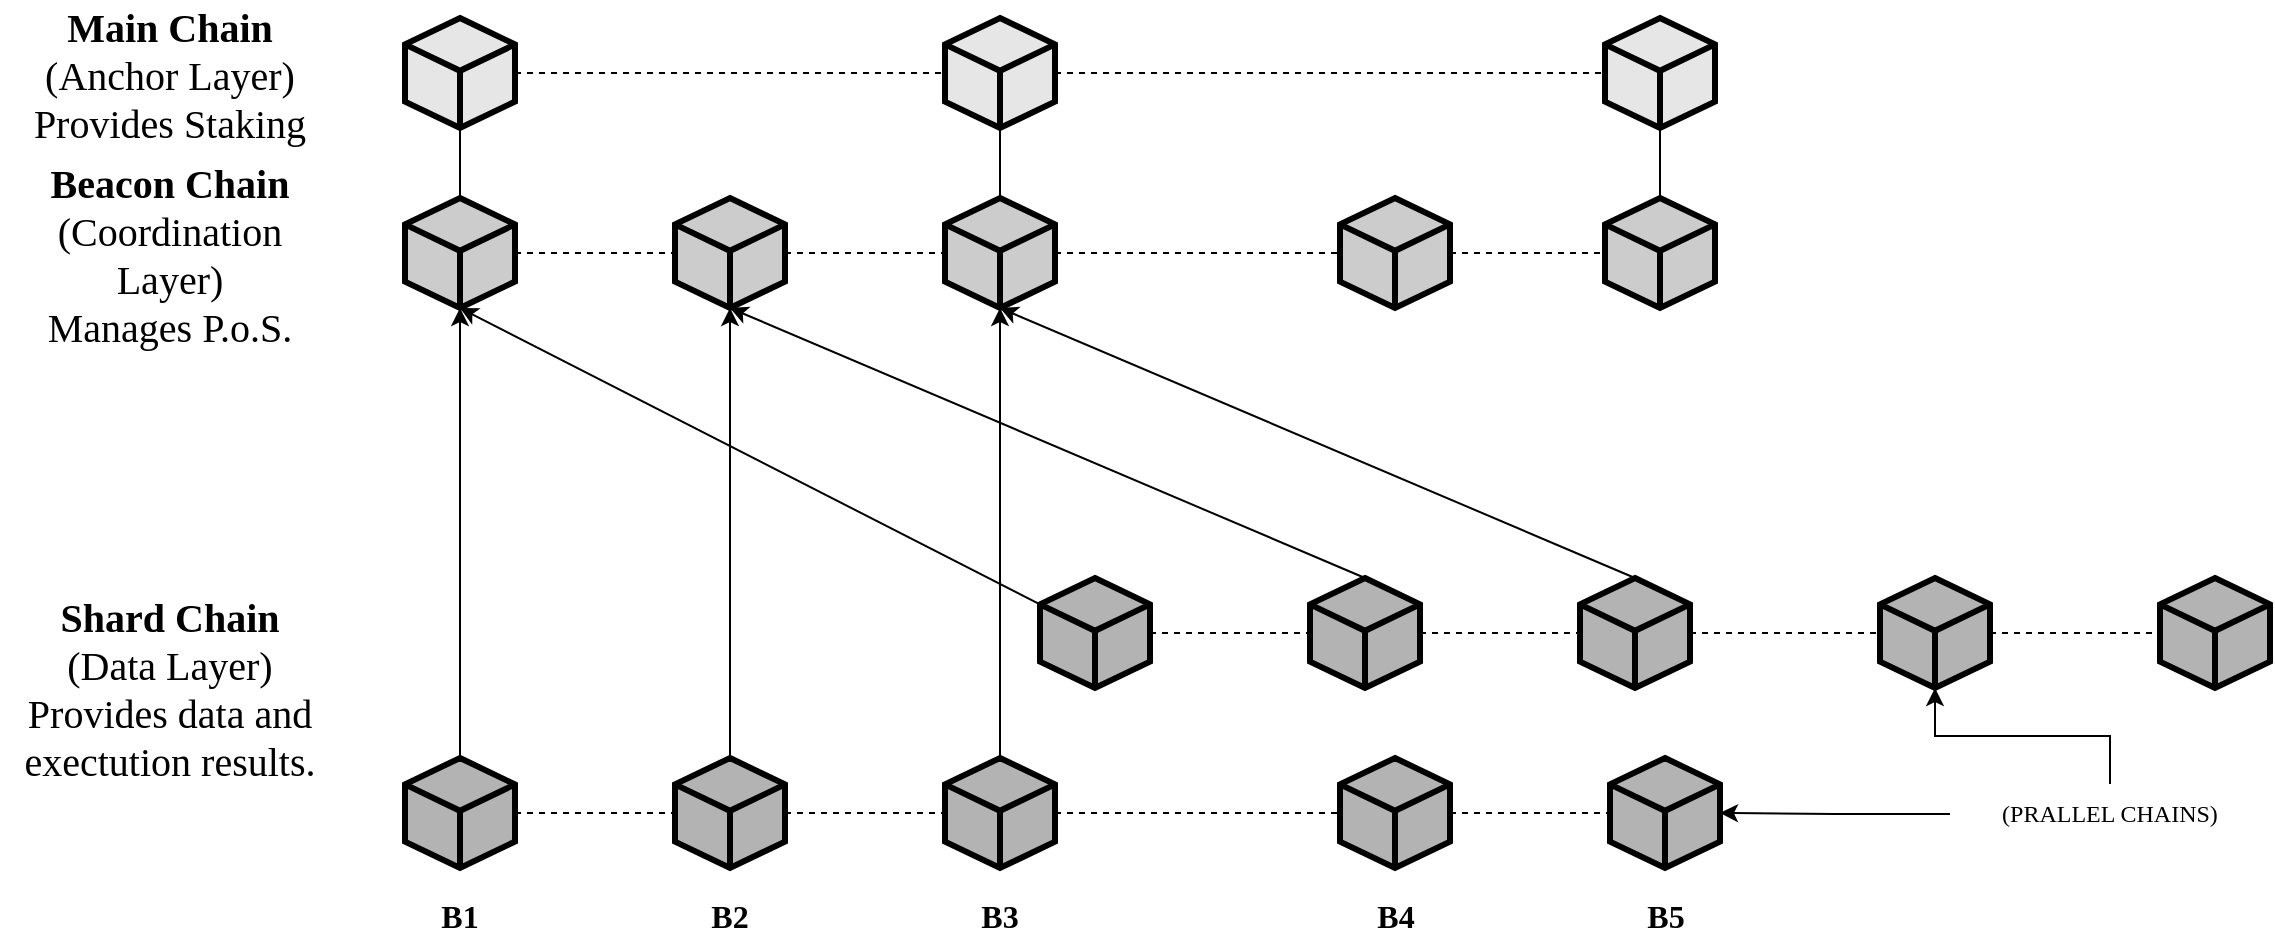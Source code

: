 <mxfile version="21.2.8" type="device">
  <diagram name="Page-1" id="-dUYoOO4NXre88vLP4Y2">
    <mxGraphModel dx="1434" dy="836" grid="1" gridSize="10" guides="1" tooltips="1" connect="1" arrows="1" fold="1" page="1" pageScale="1" pageWidth="1169" pageHeight="827" math="0" shadow="0">
      <root>
        <mxCell id="0" />
        <mxCell id="1" parent="0" />
        <mxCell id="l_8KNleyk6_zVpNmDcvK-4" value="" style="html=1;shape=mxgraph.basic.isocube;isoAngle=15;strokeColor=#000000;strokeWidth=3;fontSize=12;fillColor=#CCCCCC;labelBackgroundColor=default;container=0;" vertex="1" parent="1">
          <mxGeometry x="680" y="150" width="55" height="55" as="geometry" />
        </mxCell>
        <mxCell id="l_8KNleyk6_zVpNmDcvK-57" style="edgeStyle=orthogonalEdgeStyle;rounded=0;orthogonalLoop=1;jettySize=auto;html=1;exitX=0.5;exitY=0;exitDx=0;exitDy=0;exitPerimeter=0;endArrow=none;endFill=0;" edge="1" parent="1" source="l_8KNleyk6_zVpNmDcvK-6" target="l_8KNleyk6_zVpNmDcvK-39">
          <mxGeometry relative="1" as="geometry" />
        </mxCell>
        <mxCell id="l_8KNleyk6_zVpNmDcvK-6" value="" style="html=1;shape=mxgraph.basic.isocube;isoAngle=15;strokeColor=#000000;strokeWidth=3;fontSize=12;fillColor=#CCCCCC;labelBackgroundColor=default;container=0;" vertex="1" parent="1">
          <mxGeometry x="812.5" y="150" width="55" height="55" as="geometry" />
        </mxCell>
        <mxCell id="l_8KNleyk6_zVpNmDcvK-11" style="edgeStyle=orthogonalEdgeStyle;rounded=0;orthogonalLoop=1;jettySize=auto;html=1;dashed=1;endArrow=none;endFill=0;" edge="1" parent="1" source="l_8KNleyk6_zVpNmDcvK-17" target="l_8KNleyk6_zVpNmDcvK-4">
          <mxGeometry relative="1" as="geometry">
            <mxPoint x="385" y="177.5" as="sourcePoint" />
            <mxPoint x="435" y="480" as="targetPoint" />
          </mxGeometry>
        </mxCell>
        <mxCell id="l_8KNleyk6_zVpNmDcvK-12" style="edgeStyle=orthogonalEdgeStyle;rounded=0;orthogonalLoop=1;jettySize=auto;html=1;dashed=1;endArrow=none;endFill=0;" edge="1" parent="1" source="l_8KNleyk6_zVpNmDcvK-15" target="l_8KNleyk6_zVpNmDcvK-17">
          <mxGeometry relative="1" as="geometry">
            <mxPoint x="255.5" y="177.5" as="sourcePoint" />
            <mxPoint x="472.5" y="177.5" as="targetPoint" />
          </mxGeometry>
        </mxCell>
        <mxCell id="l_8KNleyk6_zVpNmDcvK-14" style="edgeStyle=orthogonalEdgeStyle;rounded=0;orthogonalLoop=1;jettySize=auto;html=1;dashed=1;endArrow=none;endFill=0;" edge="1" parent="1" source="l_8KNleyk6_zVpNmDcvK-4" target="l_8KNleyk6_zVpNmDcvK-6">
          <mxGeometry relative="1" as="geometry">
            <mxPoint x="747.5" y="690" as="sourcePoint" />
            <mxPoint x="882.5" y="690" as="targetPoint" />
          </mxGeometry>
        </mxCell>
        <mxCell id="l_8KNleyk6_zVpNmDcvK-15" value="" style="html=1;shape=mxgraph.basic.isocube;isoAngle=15;strokeColor=#000000;strokeWidth=3;fontSize=12;fillColor=#CCCCCC;labelBackgroundColor=default;container=0;" vertex="1" parent="1">
          <mxGeometry x="347.5" y="150" width="55" height="55" as="geometry" />
        </mxCell>
        <mxCell id="l_8KNleyk6_zVpNmDcvK-55" style="edgeStyle=orthogonalEdgeStyle;rounded=0;orthogonalLoop=1;jettySize=auto;html=1;exitX=0.5;exitY=0;exitDx=0;exitDy=0;exitPerimeter=0;endArrow=none;endFill=0;" edge="1" parent="1" source="l_8KNleyk6_zVpNmDcvK-16" target="l_8KNleyk6_zVpNmDcvK-44">
          <mxGeometry relative="1" as="geometry" />
        </mxCell>
        <mxCell id="l_8KNleyk6_zVpNmDcvK-16" value="" style="html=1;shape=mxgraph.basic.isocube;isoAngle=15;strokeColor=#000000;strokeWidth=3;fontSize=12;fillColor=#CCCCCC;labelBackgroundColor=default;container=0;" vertex="1" parent="1">
          <mxGeometry x="212.5" y="150" width="55" height="55" as="geometry" />
        </mxCell>
        <mxCell id="l_8KNleyk6_zVpNmDcvK-56" style="edgeStyle=orthogonalEdgeStyle;rounded=0;orthogonalLoop=1;jettySize=auto;html=1;exitX=0.5;exitY=0;exitDx=0;exitDy=0;exitPerimeter=0;endArrow=none;endFill=0;" edge="1" parent="1" source="l_8KNleyk6_zVpNmDcvK-17" target="l_8KNleyk6_zVpNmDcvK-45">
          <mxGeometry relative="1" as="geometry" />
        </mxCell>
        <mxCell id="l_8KNleyk6_zVpNmDcvK-17" value="" style="html=1;shape=mxgraph.basic.isocube;isoAngle=15;strokeColor=#000000;strokeWidth=3;fontSize=12;fillColor=#CCCCCC;labelBackgroundColor=default;container=0;" vertex="1" parent="1">
          <mxGeometry x="482.5" y="150" width="55" height="55" as="geometry" />
        </mxCell>
        <mxCell id="l_8KNleyk6_zVpNmDcvK-19" style="edgeStyle=orthogonalEdgeStyle;rounded=0;orthogonalLoop=1;jettySize=auto;html=1;dashed=1;endArrow=none;endFill=0;" edge="1" parent="1" source="l_8KNleyk6_zVpNmDcvK-16" target="l_8KNleyk6_zVpNmDcvK-15">
          <mxGeometry relative="1" as="geometry">
            <mxPoint x="527.5" y="188" as="sourcePoint" />
            <mxPoint x="596.5" y="188" as="targetPoint" />
          </mxGeometry>
        </mxCell>
        <mxCell id="l_8KNleyk6_zVpNmDcvK-20" value="" style="html=1;shape=mxgraph.basic.isocube;isoAngle=15;strokeColor=#000000;strokeWidth=3;fontSize=12;fillColor=#B3B3B3;labelBackgroundColor=default;container=0;" vertex="1" parent="1">
          <mxGeometry x="950" y="340" width="55" height="55" as="geometry" />
        </mxCell>
        <mxCell id="l_8KNleyk6_zVpNmDcvK-21" value="" style="html=1;shape=mxgraph.basic.isocube;isoAngle=15;strokeColor=#000000;strokeWidth=3;fontSize=12;fillColor=#B3B3B3;labelBackgroundColor=default;container=0;" vertex="1" parent="1">
          <mxGeometry x="1090" y="340" width="55" height="55" as="geometry" />
        </mxCell>
        <mxCell id="l_8KNleyk6_zVpNmDcvK-22" style="edgeStyle=orthogonalEdgeStyle;rounded=0;orthogonalLoop=1;jettySize=auto;html=1;dashed=1;endArrow=none;endFill=0;" edge="1" parent="1" source="l_8KNleyk6_zVpNmDcvK-27" target="l_8KNleyk6_zVpNmDcvK-20">
          <mxGeometry relative="1" as="geometry">
            <mxPoint x="515" y="427.5" as="sourcePoint" />
            <mxPoint x="565" y="730" as="targetPoint" />
          </mxGeometry>
        </mxCell>
        <mxCell id="l_8KNleyk6_zVpNmDcvK-23" style="edgeStyle=orthogonalEdgeStyle;rounded=0;orthogonalLoop=1;jettySize=auto;html=1;dashed=1;endArrow=none;endFill=0;" edge="1" parent="1" source="l_8KNleyk6_zVpNmDcvK-25" target="l_8KNleyk6_zVpNmDcvK-27">
          <mxGeometry relative="1" as="geometry">
            <mxPoint x="313" y="427.5" as="sourcePoint" />
            <mxPoint x="530" y="427.5" as="targetPoint" />
          </mxGeometry>
        </mxCell>
        <mxCell id="l_8KNleyk6_zVpNmDcvK-24" style="edgeStyle=orthogonalEdgeStyle;rounded=0;orthogonalLoop=1;jettySize=auto;html=1;dashed=1;endArrow=none;endFill=0;" edge="1" parent="1" source="l_8KNleyk6_zVpNmDcvK-20" target="l_8KNleyk6_zVpNmDcvK-21">
          <mxGeometry relative="1" as="geometry">
            <mxPoint x="955" y="940" as="sourcePoint" />
            <mxPoint x="1090" y="940" as="targetPoint" />
          </mxGeometry>
        </mxCell>
        <mxCell id="l_8KNleyk6_zVpNmDcvK-62" style="rounded=0;orthogonalLoop=1;jettySize=auto;html=1;exitX=0.5;exitY=0;exitDx=0;exitDy=0;exitPerimeter=0;entryX=0.5;entryY=1;entryDx=0;entryDy=0;entryPerimeter=0;" edge="1" parent="1" source="l_8KNleyk6_zVpNmDcvK-25" target="l_8KNleyk6_zVpNmDcvK-15">
          <mxGeometry relative="1" as="geometry" />
        </mxCell>
        <mxCell id="l_8KNleyk6_zVpNmDcvK-25" value="" style="html=1;shape=mxgraph.basic.isocube;isoAngle=15;strokeColor=#000000;strokeWidth=3;fontSize=12;fillColor=#B3B3B3;labelBackgroundColor=default;container=0;" vertex="1" parent="1">
          <mxGeometry x="665" y="340" width="55" height="55" as="geometry" />
        </mxCell>
        <mxCell id="l_8KNleyk6_zVpNmDcvK-61" style="rounded=0;orthogonalLoop=1;jettySize=auto;html=1;exitX=0;exitY=0;exitDx=0;exitDy=13.204;exitPerimeter=0;entryX=0.5;entryY=1;entryDx=0;entryDy=0;entryPerimeter=0;" edge="1" parent="1" source="l_8KNleyk6_zVpNmDcvK-26" target="l_8KNleyk6_zVpNmDcvK-16">
          <mxGeometry relative="1" as="geometry" />
        </mxCell>
        <mxCell id="l_8KNleyk6_zVpNmDcvK-26" value="" style="html=1;shape=mxgraph.basic.isocube;isoAngle=15;strokeColor=#000000;strokeWidth=3;fontSize=12;fillColor=#B3B3B3;labelBackgroundColor=default;container=0;" vertex="1" parent="1">
          <mxGeometry x="530" y="340" width="55" height="55" as="geometry" />
        </mxCell>
        <mxCell id="l_8KNleyk6_zVpNmDcvK-63" style="rounded=0;orthogonalLoop=1;jettySize=auto;html=1;exitX=0.5;exitY=0;exitDx=0;exitDy=0;exitPerimeter=0;entryX=0.5;entryY=1;entryDx=0;entryDy=0;entryPerimeter=0;" edge="1" parent="1" source="l_8KNleyk6_zVpNmDcvK-27" target="l_8KNleyk6_zVpNmDcvK-17">
          <mxGeometry relative="1" as="geometry" />
        </mxCell>
        <mxCell id="l_8KNleyk6_zVpNmDcvK-27" value="" style="html=1;shape=mxgraph.basic.isocube;isoAngle=15;strokeColor=#000000;strokeWidth=3;fontSize=12;fillColor=#B3B3B3;labelBackgroundColor=default;container=0;" vertex="1" parent="1">
          <mxGeometry x="800" y="340" width="55" height="55" as="geometry" />
        </mxCell>
        <mxCell id="l_8KNleyk6_zVpNmDcvK-28" style="edgeStyle=orthogonalEdgeStyle;rounded=0;orthogonalLoop=1;jettySize=auto;html=1;dashed=1;endArrow=none;endFill=0;" edge="1" parent="1" source="l_8KNleyk6_zVpNmDcvK-26" target="l_8KNleyk6_zVpNmDcvK-25">
          <mxGeometry relative="1" as="geometry">
            <mxPoint x="585" y="438" as="sourcePoint" />
            <mxPoint x="654" y="438" as="targetPoint" />
          </mxGeometry>
        </mxCell>
        <mxCell id="l_8KNleyk6_zVpNmDcvK-29" value="" style="html=1;shape=mxgraph.basic.isocube;isoAngle=15;strokeColor=#000000;strokeWidth=3;fontSize=12;fillColor=#B3B3B3;labelBackgroundColor=default;container=0;" vertex="1" parent="1">
          <mxGeometry x="680" y="430" width="55" height="55" as="geometry" />
        </mxCell>
        <mxCell id="l_8KNleyk6_zVpNmDcvK-30" value="" style="html=1;shape=mxgraph.basic.isocube;isoAngle=15;strokeColor=#000000;strokeWidth=3;fontSize=12;fillColor=#B3B3B3;labelBackgroundColor=default;container=0;" vertex="1" parent="1">
          <mxGeometry x="815" y="430" width="55" height="55" as="geometry" />
        </mxCell>
        <mxCell id="l_8KNleyk6_zVpNmDcvK-31" style="edgeStyle=orthogonalEdgeStyle;rounded=0;orthogonalLoop=1;jettySize=auto;html=1;dashed=1;endArrow=none;endFill=0;" edge="1" parent="1" source="l_8KNleyk6_zVpNmDcvK-36" target="l_8KNleyk6_zVpNmDcvK-29">
          <mxGeometry relative="1" as="geometry">
            <mxPoint x="125" y="517.5" as="sourcePoint" />
            <mxPoint x="175" y="820" as="targetPoint" />
          </mxGeometry>
        </mxCell>
        <mxCell id="l_8KNleyk6_zVpNmDcvK-32" style="edgeStyle=orthogonalEdgeStyle;rounded=0;orthogonalLoop=1;jettySize=auto;html=1;dashed=1;endArrow=none;endFill=0;" edge="1" parent="1" source="l_8KNleyk6_zVpNmDcvK-34" target="l_8KNleyk6_zVpNmDcvK-36">
          <mxGeometry relative="1" as="geometry">
            <mxPoint x="-4.5" y="517.5" as="sourcePoint" />
            <mxPoint x="212.5" y="517.5" as="targetPoint" />
          </mxGeometry>
        </mxCell>
        <mxCell id="l_8KNleyk6_zVpNmDcvK-33" style="edgeStyle=orthogonalEdgeStyle;rounded=0;orthogonalLoop=1;jettySize=auto;html=1;dashed=1;endArrow=none;endFill=0;" edge="1" parent="1" source="l_8KNleyk6_zVpNmDcvK-29" target="l_8KNleyk6_zVpNmDcvK-30">
          <mxGeometry relative="1" as="geometry">
            <mxPoint x="625" y="1030" as="sourcePoint" />
            <mxPoint x="760" y="1030" as="targetPoint" />
          </mxGeometry>
        </mxCell>
        <mxCell id="l_8KNleyk6_zVpNmDcvK-59" style="edgeStyle=orthogonalEdgeStyle;rounded=0;orthogonalLoop=1;jettySize=auto;html=1;exitX=0.5;exitY=0;exitDx=0;exitDy=0;exitPerimeter=0;" edge="1" parent="1" source="l_8KNleyk6_zVpNmDcvK-34" target="l_8KNleyk6_zVpNmDcvK-15">
          <mxGeometry relative="1" as="geometry" />
        </mxCell>
        <mxCell id="l_8KNleyk6_zVpNmDcvK-34" value="" style="html=1;shape=mxgraph.basic.isocube;isoAngle=15;strokeColor=#000000;strokeWidth=3;fontSize=12;fillColor=#B3B3B3;labelBackgroundColor=default;container=0;" vertex="1" parent="1">
          <mxGeometry x="347.5" y="430" width="55" height="55" as="geometry" />
        </mxCell>
        <mxCell id="l_8KNleyk6_zVpNmDcvK-58" style="edgeStyle=orthogonalEdgeStyle;rounded=0;orthogonalLoop=1;jettySize=auto;html=1;exitX=0.5;exitY=0;exitDx=0;exitDy=0;exitPerimeter=0;" edge="1" parent="1" source="l_8KNleyk6_zVpNmDcvK-35" target="l_8KNleyk6_zVpNmDcvK-16">
          <mxGeometry relative="1" as="geometry" />
        </mxCell>
        <mxCell id="l_8KNleyk6_zVpNmDcvK-35" value="" style="html=1;shape=mxgraph.basic.isocube;isoAngle=15;strokeColor=#000000;strokeWidth=3;fontSize=12;fillColor=#B3B3B3;labelBackgroundColor=default;container=0;" vertex="1" parent="1">
          <mxGeometry x="212.5" y="430" width="55" height="55" as="geometry" />
        </mxCell>
        <mxCell id="l_8KNleyk6_zVpNmDcvK-60" style="edgeStyle=orthogonalEdgeStyle;rounded=0;orthogonalLoop=1;jettySize=auto;html=1;exitX=0.5;exitY=0;exitDx=0;exitDy=0;exitPerimeter=0;" edge="1" parent="1" source="l_8KNleyk6_zVpNmDcvK-36" target="l_8KNleyk6_zVpNmDcvK-17">
          <mxGeometry relative="1" as="geometry" />
        </mxCell>
        <mxCell id="l_8KNleyk6_zVpNmDcvK-36" value="" style="html=1;shape=mxgraph.basic.isocube;isoAngle=15;strokeColor=#000000;strokeWidth=3;fontSize=12;fillColor=#B3B3B3;labelBackgroundColor=default;container=0;" vertex="1" parent="1">
          <mxGeometry x="482.5" y="430" width="55" height="55" as="geometry" />
        </mxCell>
        <mxCell id="l_8KNleyk6_zVpNmDcvK-37" style="edgeStyle=orthogonalEdgeStyle;rounded=0;orthogonalLoop=1;jettySize=auto;html=1;dashed=1;endArrow=none;endFill=0;" edge="1" parent="1" source="l_8KNleyk6_zVpNmDcvK-35" target="l_8KNleyk6_zVpNmDcvK-34">
          <mxGeometry relative="1" as="geometry">
            <mxPoint x="267.5" y="528" as="sourcePoint" />
            <mxPoint x="336.5" y="528" as="targetPoint" />
          </mxGeometry>
        </mxCell>
        <mxCell id="l_8KNleyk6_zVpNmDcvK-39" value="" style="html=1;shape=mxgraph.basic.isocube;isoAngle=15;strokeColor=#000000;strokeWidth=3;fontSize=12;fillColor=#E6E6E6;labelBackgroundColor=default;container=0;" vertex="1" parent="1">
          <mxGeometry x="812.5" y="60" width="55" height="55" as="geometry" />
        </mxCell>
        <mxCell id="l_8KNleyk6_zVpNmDcvK-42" style="edgeStyle=orthogonalEdgeStyle;rounded=0;orthogonalLoop=1;jettySize=auto;html=1;dashed=1;endArrow=none;endFill=0;" edge="1" parent="1" source="l_8KNleyk6_zVpNmDcvK-45" target="l_8KNleyk6_zVpNmDcvK-39">
          <mxGeometry relative="1" as="geometry">
            <mxPoint x="530" y="87.5" as="sourcePoint" />
            <mxPoint x="815" y="600" as="targetPoint" />
          </mxGeometry>
        </mxCell>
        <mxCell id="l_8KNleyk6_zVpNmDcvK-44" value="" style="html=1;shape=mxgraph.basic.isocube;isoAngle=15;strokeColor=#000000;strokeWidth=3;fontSize=12;fillColor=#E6E6E6;labelBackgroundColor=default;container=0;" vertex="1" parent="1">
          <mxGeometry x="212.5" y="60" width="55" height="55" as="geometry" />
        </mxCell>
        <mxCell id="l_8KNleyk6_zVpNmDcvK-45" value="" style="html=1;shape=mxgraph.basic.isocube;isoAngle=15;strokeColor=#000000;strokeWidth=3;fontSize=12;fillColor=#E6E6E6;labelBackgroundColor=default;container=0;" vertex="1" parent="1">
          <mxGeometry x="482.5" y="60" width="55" height="55" as="geometry" />
        </mxCell>
        <mxCell id="l_8KNleyk6_zVpNmDcvK-46" style="edgeStyle=orthogonalEdgeStyle;rounded=0;orthogonalLoop=1;jettySize=auto;html=1;dashed=1;endArrow=none;endFill=0;" edge="1" parent="1" source="l_8KNleyk6_zVpNmDcvK-44" target="l_8KNleyk6_zVpNmDcvK-45">
          <mxGeometry relative="1" as="geometry">
            <mxPoint x="527.5" y="98" as="sourcePoint" />
            <mxPoint x="347.5" y="87.5" as="targetPoint" />
          </mxGeometry>
        </mxCell>
        <mxCell id="l_8KNleyk6_zVpNmDcvK-47" value="&lt;font style=&quot;font-size: 20px;&quot;&gt;&lt;b&gt;Main Chain &lt;/b&gt;(Anchor Layer)&lt;br&gt;Provides Staking&lt;br&gt;&lt;/font&gt;" style="text;html=1;strokeColor=none;fillColor=none;align=center;verticalAlign=middle;whiteSpace=wrap;rounded=0;fontFamily=Garamond;" vertex="1" parent="1">
          <mxGeometry x="10" y="72.5" width="170" height="30" as="geometry" />
        </mxCell>
        <mxCell id="l_8KNleyk6_zVpNmDcvK-48" value="&lt;font style=&quot;font-size: 20px;&quot;&gt;&lt;b&gt;Beacon Chain &lt;/b&gt;(Coordination Layer)&lt;br&gt;Manages P.o.S.&lt;br&gt;&lt;/font&gt;" style="text;html=1;strokeColor=none;fillColor=none;align=center;verticalAlign=middle;whiteSpace=wrap;rounded=0;fontFamily=Garamond;" vertex="1" parent="1">
          <mxGeometry x="10" y="162.5" width="170" height="30" as="geometry" />
        </mxCell>
        <mxCell id="l_8KNleyk6_zVpNmDcvK-49" value="&lt;font style=&quot;font-size: 20px;&quot;&gt;&lt;b&gt;Shard Chain &lt;br&gt;&lt;/b&gt;(Data Layer)&lt;br&gt;Provides data and exectution results.&lt;br&gt;&lt;/font&gt;" style="text;html=1;strokeColor=none;fillColor=none;align=center;verticalAlign=middle;whiteSpace=wrap;rounded=0;fontFamily=Garamond;" vertex="1" parent="1">
          <mxGeometry x="10" y="380" width="170" height="30" as="geometry" />
        </mxCell>
        <mxCell id="l_8KNleyk6_zVpNmDcvK-50" value="&lt;font size=&quot;1&quot; face=&quot;Lucida Console&quot;&gt;&lt;b style=&quot;font-size: 16px;&quot;&gt;B1&lt;/b&gt;&lt;/font&gt;" style="text;html=1;strokeColor=none;fillColor=none;align=center;verticalAlign=middle;whiteSpace=wrap;rounded=0;" vertex="1" parent="1">
          <mxGeometry x="210" y="494" width="60" height="30" as="geometry" />
        </mxCell>
        <mxCell id="l_8KNleyk6_zVpNmDcvK-51" value="&lt;font size=&quot;1&quot; face=&quot;Lucida Console&quot;&gt;&lt;b style=&quot;font-size: 16px;&quot;&gt;B2&lt;/b&gt;&lt;/font&gt;" style="text;html=1;strokeColor=none;fillColor=none;align=center;verticalAlign=middle;whiteSpace=wrap;rounded=0;" vertex="1" parent="1">
          <mxGeometry x="345" y="494" width="60" height="30" as="geometry" />
        </mxCell>
        <mxCell id="l_8KNleyk6_zVpNmDcvK-52" value="&lt;font size=&quot;1&quot; face=&quot;Lucida Console&quot;&gt;&lt;b style=&quot;font-size: 16px;&quot;&gt;B3&lt;/b&gt;&lt;/font&gt;" style="text;html=1;strokeColor=none;fillColor=none;align=center;verticalAlign=middle;whiteSpace=wrap;rounded=0;" vertex="1" parent="1">
          <mxGeometry x="480" y="494" width="60" height="30" as="geometry" />
        </mxCell>
        <mxCell id="l_8KNleyk6_zVpNmDcvK-53" value="&lt;font size=&quot;1&quot; face=&quot;Lucida Console&quot;&gt;&lt;b style=&quot;font-size: 16px;&quot;&gt;B4&lt;/b&gt;&lt;/font&gt;" style="text;html=1;strokeColor=none;fillColor=none;align=center;verticalAlign=middle;whiteSpace=wrap;rounded=0;" vertex="1" parent="1">
          <mxGeometry x="677.5" y="494" width="60" height="30" as="geometry" />
        </mxCell>
        <mxCell id="l_8KNleyk6_zVpNmDcvK-54" value="&lt;font size=&quot;1&quot; face=&quot;Lucida Console&quot;&gt;&lt;b style=&quot;font-size: 16px;&quot;&gt;B5&lt;/b&gt;&lt;/font&gt;" style="text;html=1;strokeColor=none;fillColor=none;align=center;verticalAlign=middle;whiteSpace=wrap;rounded=0;" vertex="1" parent="1">
          <mxGeometry x="812.5" y="494" width="60" height="30" as="geometry" />
        </mxCell>
        <mxCell id="l_8KNleyk6_zVpNmDcvK-68" style="edgeStyle=orthogonalEdgeStyle;rounded=0;orthogonalLoop=1;jettySize=auto;html=1;exitX=0.5;exitY=0;exitDx=0;exitDy=0;" edge="1" parent="1" source="l_8KNleyk6_zVpNmDcvK-64" target="l_8KNleyk6_zVpNmDcvK-20">
          <mxGeometry relative="1" as="geometry" />
        </mxCell>
        <mxCell id="l_8KNleyk6_zVpNmDcvK-69" style="edgeStyle=orthogonalEdgeStyle;rounded=0;orthogonalLoop=1;jettySize=auto;html=1;exitX=0;exitY=0.5;exitDx=0;exitDy=0;" edge="1" parent="1" source="l_8KNleyk6_zVpNmDcvK-64" target="l_8KNleyk6_zVpNmDcvK-30">
          <mxGeometry relative="1" as="geometry" />
        </mxCell>
        <mxCell id="l_8KNleyk6_zVpNmDcvK-64" value="(PRALLEL CHAINS)" style="text;html=1;strokeColor=none;fillColor=none;align=center;verticalAlign=middle;whiteSpace=wrap;rounded=0;fontFamily=Lucida Console;" vertex="1" parent="1">
          <mxGeometry x="985" y="443" width="160" height="30" as="geometry" />
        </mxCell>
      </root>
    </mxGraphModel>
  </diagram>
</mxfile>
